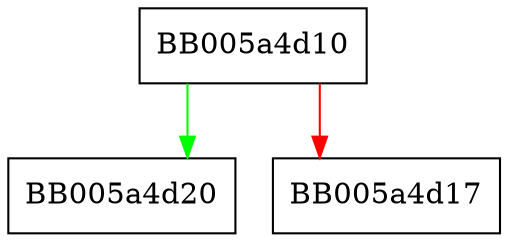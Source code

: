 digraph ENGINE_set_default_DH {
  node [shape="box"];
  graph [splines=ortho];
  BB005a4d10 -> BB005a4d20 [color="green"];
  BB005a4d10 -> BB005a4d17 [color="red"];
}